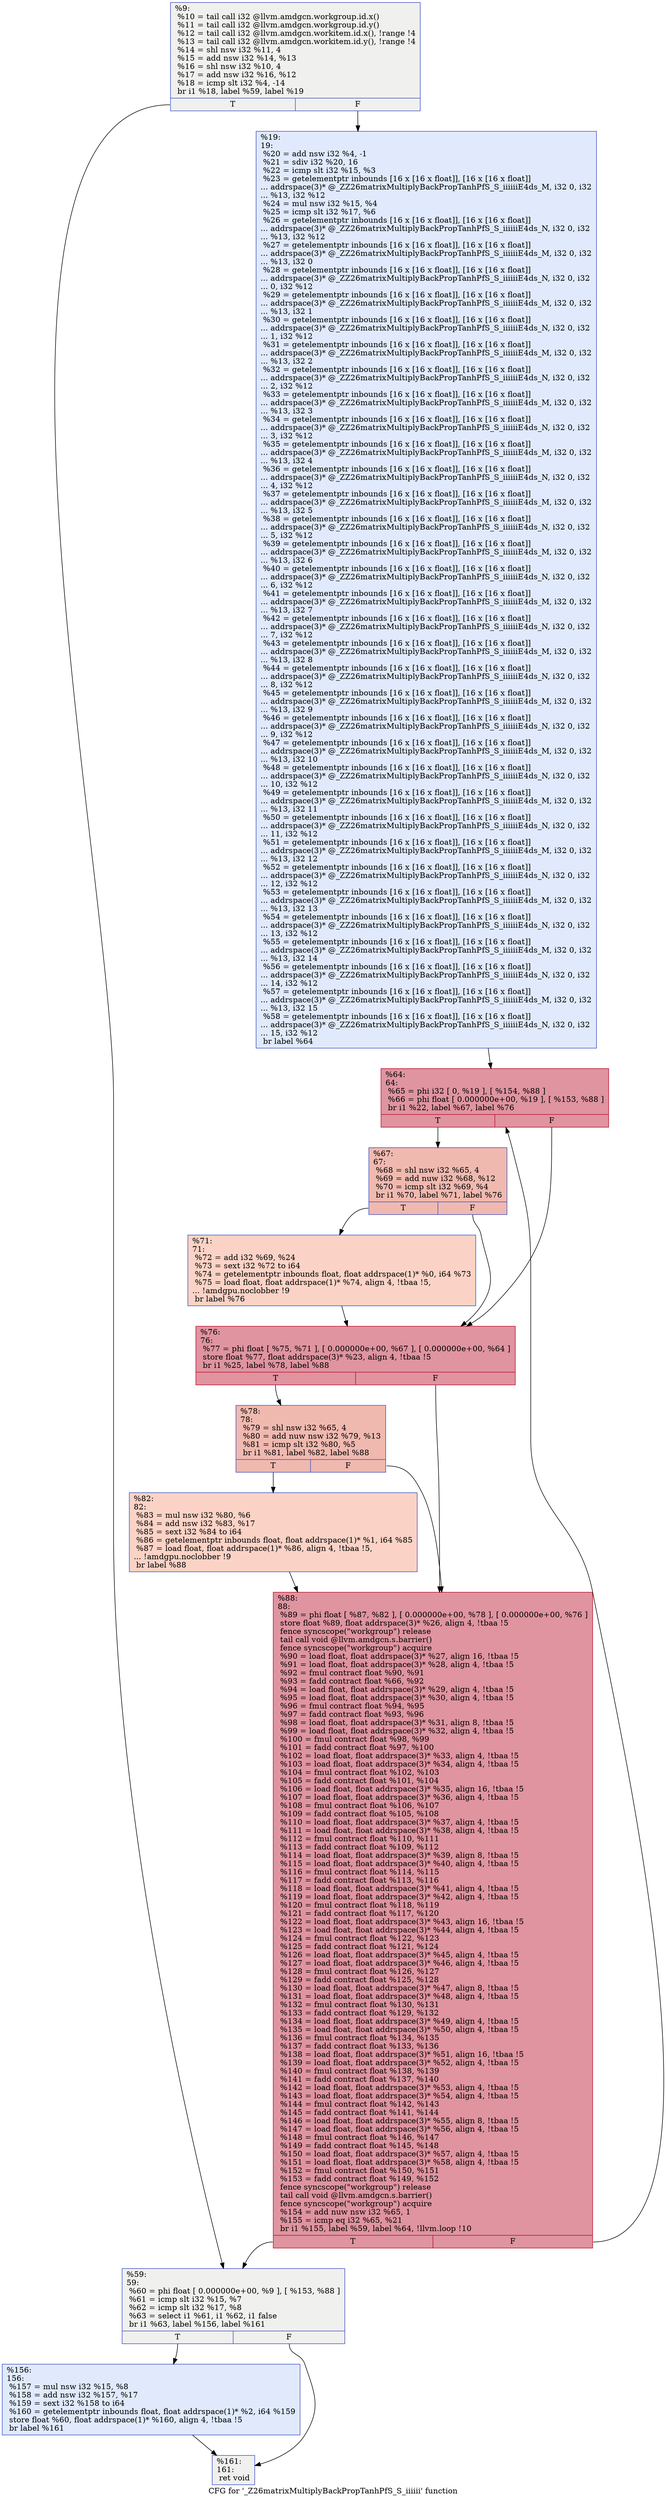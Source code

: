 digraph "CFG for '_Z26matrixMultiplyBackPropTanhPfS_S_iiiiii' function" {
	label="CFG for '_Z26matrixMultiplyBackPropTanhPfS_S_iiiiii' function";

	Node0x5c993c0 [shape=record,color="#3d50c3ff", style=filled, fillcolor="#dedcdb70",label="{%9:\l  %10 = tail call i32 @llvm.amdgcn.workgroup.id.x()\l  %11 = tail call i32 @llvm.amdgcn.workgroup.id.y()\l  %12 = tail call i32 @llvm.amdgcn.workitem.id.x(), !range !4\l  %13 = tail call i32 @llvm.amdgcn.workitem.id.y(), !range !4\l  %14 = shl nsw i32 %11, 4\l  %15 = add nsw i32 %14, %13\l  %16 = shl nsw i32 %10, 4\l  %17 = add nsw i32 %16, %12\l  %18 = icmp slt i32 %4, -14\l  br i1 %18, label %59, label %19\l|{<s0>T|<s1>F}}"];
	Node0x5c993c0:s0 -> Node0x5c9bdf0;
	Node0x5c993c0:s1 -> Node0x5c9be80;
	Node0x5c9be80 [shape=record,color="#3d50c3ff", style=filled, fillcolor="#b9d0f970",label="{%19:\l19:                                               \l  %20 = add nsw i32 %4, -1\l  %21 = sdiv i32 %20, 16\l  %22 = icmp slt i32 %15, %3\l  %23 = getelementptr inbounds [16 x [16 x float]], [16 x [16 x float]]\l... addrspace(3)* @_ZZ26matrixMultiplyBackPropTanhPfS_S_iiiiiiE4ds_M, i32 0, i32\l... %13, i32 %12\l  %24 = mul nsw i32 %15, %4\l  %25 = icmp slt i32 %17, %6\l  %26 = getelementptr inbounds [16 x [16 x float]], [16 x [16 x float]]\l... addrspace(3)* @_ZZ26matrixMultiplyBackPropTanhPfS_S_iiiiiiE4ds_N, i32 0, i32\l... %13, i32 %12\l  %27 = getelementptr inbounds [16 x [16 x float]], [16 x [16 x float]]\l... addrspace(3)* @_ZZ26matrixMultiplyBackPropTanhPfS_S_iiiiiiE4ds_M, i32 0, i32\l... %13, i32 0\l  %28 = getelementptr inbounds [16 x [16 x float]], [16 x [16 x float]]\l... addrspace(3)* @_ZZ26matrixMultiplyBackPropTanhPfS_S_iiiiiiE4ds_N, i32 0, i32\l... 0, i32 %12\l  %29 = getelementptr inbounds [16 x [16 x float]], [16 x [16 x float]]\l... addrspace(3)* @_ZZ26matrixMultiplyBackPropTanhPfS_S_iiiiiiE4ds_M, i32 0, i32\l... %13, i32 1\l  %30 = getelementptr inbounds [16 x [16 x float]], [16 x [16 x float]]\l... addrspace(3)* @_ZZ26matrixMultiplyBackPropTanhPfS_S_iiiiiiE4ds_N, i32 0, i32\l... 1, i32 %12\l  %31 = getelementptr inbounds [16 x [16 x float]], [16 x [16 x float]]\l... addrspace(3)* @_ZZ26matrixMultiplyBackPropTanhPfS_S_iiiiiiE4ds_M, i32 0, i32\l... %13, i32 2\l  %32 = getelementptr inbounds [16 x [16 x float]], [16 x [16 x float]]\l... addrspace(3)* @_ZZ26matrixMultiplyBackPropTanhPfS_S_iiiiiiE4ds_N, i32 0, i32\l... 2, i32 %12\l  %33 = getelementptr inbounds [16 x [16 x float]], [16 x [16 x float]]\l... addrspace(3)* @_ZZ26matrixMultiplyBackPropTanhPfS_S_iiiiiiE4ds_M, i32 0, i32\l... %13, i32 3\l  %34 = getelementptr inbounds [16 x [16 x float]], [16 x [16 x float]]\l... addrspace(3)* @_ZZ26matrixMultiplyBackPropTanhPfS_S_iiiiiiE4ds_N, i32 0, i32\l... 3, i32 %12\l  %35 = getelementptr inbounds [16 x [16 x float]], [16 x [16 x float]]\l... addrspace(3)* @_ZZ26matrixMultiplyBackPropTanhPfS_S_iiiiiiE4ds_M, i32 0, i32\l... %13, i32 4\l  %36 = getelementptr inbounds [16 x [16 x float]], [16 x [16 x float]]\l... addrspace(3)* @_ZZ26matrixMultiplyBackPropTanhPfS_S_iiiiiiE4ds_N, i32 0, i32\l... 4, i32 %12\l  %37 = getelementptr inbounds [16 x [16 x float]], [16 x [16 x float]]\l... addrspace(3)* @_ZZ26matrixMultiplyBackPropTanhPfS_S_iiiiiiE4ds_M, i32 0, i32\l... %13, i32 5\l  %38 = getelementptr inbounds [16 x [16 x float]], [16 x [16 x float]]\l... addrspace(3)* @_ZZ26matrixMultiplyBackPropTanhPfS_S_iiiiiiE4ds_N, i32 0, i32\l... 5, i32 %12\l  %39 = getelementptr inbounds [16 x [16 x float]], [16 x [16 x float]]\l... addrspace(3)* @_ZZ26matrixMultiplyBackPropTanhPfS_S_iiiiiiE4ds_M, i32 0, i32\l... %13, i32 6\l  %40 = getelementptr inbounds [16 x [16 x float]], [16 x [16 x float]]\l... addrspace(3)* @_ZZ26matrixMultiplyBackPropTanhPfS_S_iiiiiiE4ds_N, i32 0, i32\l... 6, i32 %12\l  %41 = getelementptr inbounds [16 x [16 x float]], [16 x [16 x float]]\l... addrspace(3)* @_ZZ26matrixMultiplyBackPropTanhPfS_S_iiiiiiE4ds_M, i32 0, i32\l... %13, i32 7\l  %42 = getelementptr inbounds [16 x [16 x float]], [16 x [16 x float]]\l... addrspace(3)* @_ZZ26matrixMultiplyBackPropTanhPfS_S_iiiiiiE4ds_N, i32 0, i32\l... 7, i32 %12\l  %43 = getelementptr inbounds [16 x [16 x float]], [16 x [16 x float]]\l... addrspace(3)* @_ZZ26matrixMultiplyBackPropTanhPfS_S_iiiiiiE4ds_M, i32 0, i32\l... %13, i32 8\l  %44 = getelementptr inbounds [16 x [16 x float]], [16 x [16 x float]]\l... addrspace(3)* @_ZZ26matrixMultiplyBackPropTanhPfS_S_iiiiiiE4ds_N, i32 0, i32\l... 8, i32 %12\l  %45 = getelementptr inbounds [16 x [16 x float]], [16 x [16 x float]]\l... addrspace(3)* @_ZZ26matrixMultiplyBackPropTanhPfS_S_iiiiiiE4ds_M, i32 0, i32\l... %13, i32 9\l  %46 = getelementptr inbounds [16 x [16 x float]], [16 x [16 x float]]\l... addrspace(3)* @_ZZ26matrixMultiplyBackPropTanhPfS_S_iiiiiiE4ds_N, i32 0, i32\l... 9, i32 %12\l  %47 = getelementptr inbounds [16 x [16 x float]], [16 x [16 x float]]\l... addrspace(3)* @_ZZ26matrixMultiplyBackPropTanhPfS_S_iiiiiiE4ds_M, i32 0, i32\l... %13, i32 10\l  %48 = getelementptr inbounds [16 x [16 x float]], [16 x [16 x float]]\l... addrspace(3)* @_ZZ26matrixMultiplyBackPropTanhPfS_S_iiiiiiE4ds_N, i32 0, i32\l... 10, i32 %12\l  %49 = getelementptr inbounds [16 x [16 x float]], [16 x [16 x float]]\l... addrspace(3)* @_ZZ26matrixMultiplyBackPropTanhPfS_S_iiiiiiE4ds_M, i32 0, i32\l... %13, i32 11\l  %50 = getelementptr inbounds [16 x [16 x float]], [16 x [16 x float]]\l... addrspace(3)* @_ZZ26matrixMultiplyBackPropTanhPfS_S_iiiiiiE4ds_N, i32 0, i32\l... 11, i32 %12\l  %51 = getelementptr inbounds [16 x [16 x float]], [16 x [16 x float]]\l... addrspace(3)* @_ZZ26matrixMultiplyBackPropTanhPfS_S_iiiiiiE4ds_M, i32 0, i32\l... %13, i32 12\l  %52 = getelementptr inbounds [16 x [16 x float]], [16 x [16 x float]]\l... addrspace(3)* @_ZZ26matrixMultiplyBackPropTanhPfS_S_iiiiiiE4ds_N, i32 0, i32\l... 12, i32 %12\l  %53 = getelementptr inbounds [16 x [16 x float]], [16 x [16 x float]]\l... addrspace(3)* @_ZZ26matrixMultiplyBackPropTanhPfS_S_iiiiiiE4ds_M, i32 0, i32\l... %13, i32 13\l  %54 = getelementptr inbounds [16 x [16 x float]], [16 x [16 x float]]\l... addrspace(3)* @_ZZ26matrixMultiplyBackPropTanhPfS_S_iiiiiiE4ds_N, i32 0, i32\l... 13, i32 %12\l  %55 = getelementptr inbounds [16 x [16 x float]], [16 x [16 x float]]\l... addrspace(3)* @_ZZ26matrixMultiplyBackPropTanhPfS_S_iiiiiiE4ds_M, i32 0, i32\l... %13, i32 14\l  %56 = getelementptr inbounds [16 x [16 x float]], [16 x [16 x float]]\l... addrspace(3)* @_ZZ26matrixMultiplyBackPropTanhPfS_S_iiiiiiE4ds_N, i32 0, i32\l... 14, i32 %12\l  %57 = getelementptr inbounds [16 x [16 x float]], [16 x [16 x float]]\l... addrspace(3)* @_ZZ26matrixMultiplyBackPropTanhPfS_S_iiiiiiE4ds_M, i32 0, i32\l... %13, i32 15\l  %58 = getelementptr inbounds [16 x [16 x float]], [16 x [16 x float]]\l... addrspace(3)* @_ZZ26matrixMultiplyBackPropTanhPfS_S_iiiiiiE4ds_N, i32 0, i32\l... 15, i32 %12\l  br label %64\l}"];
	Node0x5c9be80 -> Node0x5c9e510;
	Node0x5c9bdf0 [shape=record,color="#3d50c3ff", style=filled, fillcolor="#dedcdb70",label="{%59:\l59:                                               \l  %60 = phi float [ 0.000000e+00, %9 ], [ %153, %88 ]\l  %61 = icmp slt i32 %15, %7\l  %62 = icmp slt i32 %17, %8\l  %63 = select i1 %61, i1 %62, i1 false\l  br i1 %63, label %156, label %161\l|{<s0>T|<s1>F}}"];
	Node0x5c9bdf0:s0 -> Node0x5c9f330;
	Node0x5c9bdf0:s1 -> Node0x5c9f3c0;
	Node0x5c9e510 [shape=record,color="#b70d28ff", style=filled, fillcolor="#b70d2870",label="{%64:\l64:                                               \l  %65 = phi i32 [ 0, %19 ], [ %154, %88 ]\l  %66 = phi float [ 0.000000e+00, %19 ], [ %153, %88 ]\l  br i1 %22, label %67, label %76\l|{<s0>T|<s1>F}}"];
	Node0x5c9e510:s0 -> Node0x5c9ccb0;
	Node0x5c9e510:s1 -> Node0x5c9f950;
	Node0x5c9ccb0 [shape=record,color="#3d50c3ff", style=filled, fillcolor="#de614d70",label="{%67:\l67:                                               \l  %68 = shl nsw i32 %65, 4\l  %69 = add nuw i32 %68, %12\l  %70 = icmp slt i32 %69, %4\l  br i1 %70, label %71, label %76\l|{<s0>T|<s1>F}}"];
	Node0x5c9ccb0:s0 -> Node0x5c9fc40;
	Node0x5c9ccb0:s1 -> Node0x5c9f950;
	Node0x5c9fc40 [shape=record,color="#3d50c3ff", style=filled, fillcolor="#f59c7d70",label="{%71:\l71:                                               \l  %72 = add i32 %69, %24\l  %73 = sext i32 %72 to i64\l  %74 = getelementptr inbounds float, float addrspace(1)* %0, i64 %73\l  %75 = load float, float addrspace(1)* %74, align 4, !tbaa !5,\l... !amdgpu.noclobber !9\l  br label %76\l}"];
	Node0x5c9fc40 -> Node0x5c9f950;
	Node0x5c9f950 [shape=record,color="#b70d28ff", style=filled, fillcolor="#b70d2870",label="{%76:\l76:                                               \l  %77 = phi float [ %75, %71 ], [ 0.000000e+00, %67 ], [ 0.000000e+00, %64 ]\l  store float %77, float addrspace(3)* %23, align 4, !tbaa !5\l  br i1 %25, label %78, label %88\l|{<s0>T|<s1>F}}"];
	Node0x5c9f950:s0 -> Node0x5ca09e0;
	Node0x5c9f950:s1 -> Node0x5c9f020;
	Node0x5ca09e0 [shape=record,color="#3d50c3ff", style=filled, fillcolor="#de614d70",label="{%78:\l78:                                               \l  %79 = shl nsw i32 %65, 4\l  %80 = add nuw nsw i32 %79, %13\l  %81 = icmp slt i32 %80, %5\l  br i1 %81, label %82, label %88\l|{<s0>T|<s1>F}}"];
	Node0x5ca09e0:s0 -> Node0x5ca0c90;
	Node0x5ca09e0:s1 -> Node0x5c9f020;
	Node0x5ca0c90 [shape=record,color="#3d50c3ff", style=filled, fillcolor="#f59c7d70",label="{%82:\l82:                                               \l  %83 = mul nsw i32 %80, %6\l  %84 = add nsw i32 %83, %17\l  %85 = sext i32 %84 to i64\l  %86 = getelementptr inbounds float, float addrspace(1)* %1, i64 %85\l  %87 = load float, float addrspace(1)* %86, align 4, !tbaa !5,\l... !amdgpu.noclobber !9\l  br label %88\l}"];
	Node0x5ca0c90 -> Node0x5c9f020;
	Node0x5c9f020 [shape=record,color="#b70d28ff", style=filled, fillcolor="#b70d2870",label="{%88:\l88:                                               \l  %89 = phi float [ %87, %82 ], [ 0.000000e+00, %78 ], [ 0.000000e+00, %76 ]\l  store float %89, float addrspace(3)* %26, align 4, !tbaa !5\l  fence syncscope(\"workgroup\") release\l  tail call void @llvm.amdgcn.s.barrier()\l  fence syncscope(\"workgroup\") acquire\l  %90 = load float, float addrspace(3)* %27, align 16, !tbaa !5\l  %91 = load float, float addrspace(3)* %28, align 4, !tbaa !5\l  %92 = fmul contract float %90, %91\l  %93 = fadd contract float %66, %92\l  %94 = load float, float addrspace(3)* %29, align 4, !tbaa !5\l  %95 = load float, float addrspace(3)* %30, align 4, !tbaa !5\l  %96 = fmul contract float %94, %95\l  %97 = fadd contract float %93, %96\l  %98 = load float, float addrspace(3)* %31, align 8, !tbaa !5\l  %99 = load float, float addrspace(3)* %32, align 4, !tbaa !5\l  %100 = fmul contract float %98, %99\l  %101 = fadd contract float %97, %100\l  %102 = load float, float addrspace(3)* %33, align 4, !tbaa !5\l  %103 = load float, float addrspace(3)* %34, align 4, !tbaa !5\l  %104 = fmul contract float %102, %103\l  %105 = fadd contract float %101, %104\l  %106 = load float, float addrspace(3)* %35, align 16, !tbaa !5\l  %107 = load float, float addrspace(3)* %36, align 4, !tbaa !5\l  %108 = fmul contract float %106, %107\l  %109 = fadd contract float %105, %108\l  %110 = load float, float addrspace(3)* %37, align 4, !tbaa !5\l  %111 = load float, float addrspace(3)* %38, align 4, !tbaa !5\l  %112 = fmul contract float %110, %111\l  %113 = fadd contract float %109, %112\l  %114 = load float, float addrspace(3)* %39, align 8, !tbaa !5\l  %115 = load float, float addrspace(3)* %40, align 4, !tbaa !5\l  %116 = fmul contract float %114, %115\l  %117 = fadd contract float %113, %116\l  %118 = load float, float addrspace(3)* %41, align 4, !tbaa !5\l  %119 = load float, float addrspace(3)* %42, align 4, !tbaa !5\l  %120 = fmul contract float %118, %119\l  %121 = fadd contract float %117, %120\l  %122 = load float, float addrspace(3)* %43, align 16, !tbaa !5\l  %123 = load float, float addrspace(3)* %44, align 4, !tbaa !5\l  %124 = fmul contract float %122, %123\l  %125 = fadd contract float %121, %124\l  %126 = load float, float addrspace(3)* %45, align 4, !tbaa !5\l  %127 = load float, float addrspace(3)* %46, align 4, !tbaa !5\l  %128 = fmul contract float %126, %127\l  %129 = fadd contract float %125, %128\l  %130 = load float, float addrspace(3)* %47, align 8, !tbaa !5\l  %131 = load float, float addrspace(3)* %48, align 4, !tbaa !5\l  %132 = fmul contract float %130, %131\l  %133 = fadd contract float %129, %132\l  %134 = load float, float addrspace(3)* %49, align 4, !tbaa !5\l  %135 = load float, float addrspace(3)* %50, align 4, !tbaa !5\l  %136 = fmul contract float %134, %135\l  %137 = fadd contract float %133, %136\l  %138 = load float, float addrspace(3)* %51, align 16, !tbaa !5\l  %139 = load float, float addrspace(3)* %52, align 4, !tbaa !5\l  %140 = fmul contract float %138, %139\l  %141 = fadd contract float %137, %140\l  %142 = load float, float addrspace(3)* %53, align 4, !tbaa !5\l  %143 = load float, float addrspace(3)* %54, align 4, !tbaa !5\l  %144 = fmul contract float %142, %143\l  %145 = fadd contract float %141, %144\l  %146 = load float, float addrspace(3)* %55, align 8, !tbaa !5\l  %147 = load float, float addrspace(3)* %56, align 4, !tbaa !5\l  %148 = fmul contract float %146, %147\l  %149 = fadd contract float %145, %148\l  %150 = load float, float addrspace(3)* %57, align 4, !tbaa !5\l  %151 = load float, float addrspace(3)* %58, align 4, !tbaa !5\l  %152 = fmul contract float %150, %151\l  %153 = fadd contract float %149, %152\l  fence syncscope(\"workgroup\") release\l  tail call void @llvm.amdgcn.s.barrier()\l  fence syncscope(\"workgroup\") acquire\l  %154 = add nuw nsw i32 %65, 1\l  %155 = icmp eq i32 %65, %21\l  br i1 %155, label %59, label %64, !llvm.loop !10\l|{<s0>T|<s1>F}}"];
	Node0x5c9f020:s0 -> Node0x5c9bdf0;
	Node0x5c9f020:s1 -> Node0x5c9e510;
	Node0x5c9f330 [shape=record,color="#3d50c3ff", style=filled, fillcolor="#b9d0f970",label="{%156:\l156:                                              \l  %157 = mul nsw i32 %15, %8\l  %158 = add nsw i32 %157, %17\l  %159 = sext i32 %158 to i64\l  %160 = getelementptr inbounds float, float addrspace(1)* %2, i64 %159\l  store float %60, float addrspace(1)* %160, align 4, !tbaa !5\l  br label %161\l}"];
	Node0x5c9f330 -> Node0x5c9f3c0;
	Node0x5c9f3c0 [shape=record,color="#3d50c3ff", style=filled, fillcolor="#dedcdb70",label="{%161:\l161:                                              \l  ret void\l}"];
}
